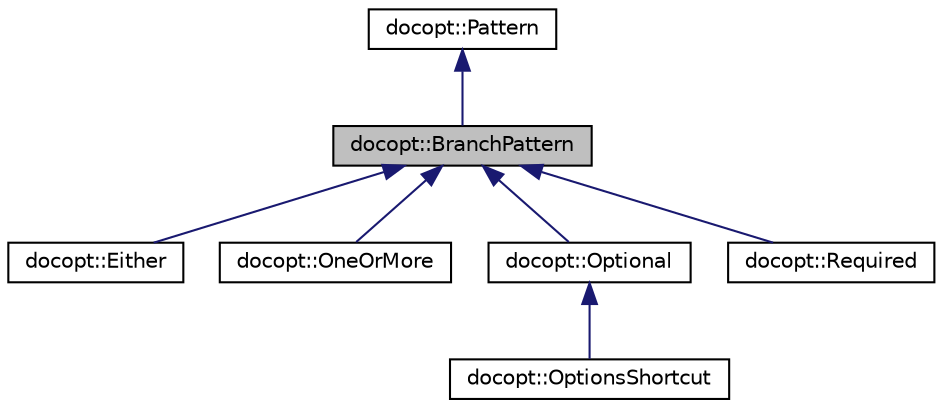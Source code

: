 digraph "docopt::BranchPattern"
{
  edge [fontname="Helvetica",fontsize="10",labelfontname="Helvetica",labelfontsize="10"];
  node [fontname="Helvetica",fontsize="10",shape=record];
  Node0 [label="docopt::BranchPattern",height=0.2,width=0.4,color="black", fillcolor="grey75", style="filled", fontcolor="black"];
  Node1 -> Node0 [dir="back",color="midnightblue",fontsize="10",style="solid",fontname="Helvetica"];
  Node1 [label="docopt::Pattern",height=0.2,width=0.4,color="black", fillcolor="white", style="filled",URL="$classdocopt_1_1Pattern.html"];
  Node0 -> Node2 [dir="back",color="midnightblue",fontsize="10",style="solid",fontname="Helvetica"];
  Node2 [label="docopt::Either",height=0.2,width=0.4,color="black", fillcolor="white", style="filled",URL="$classdocopt_1_1Either.html"];
  Node0 -> Node3 [dir="back",color="midnightblue",fontsize="10",style="solid",fontname="Helvetica"];
  Node3 [label="docopt::OneOrMore",height=0.2,width=0.4,color="black", fillcolor="white", style="filled",URL="$classdocopt_1_1OneOrMore.html"];
  Node0 -> Node4 [dir="back",color="midnightblue",fontsize="10",style="solid",fontname="Helvetica"];
  Node4 [label="docopt::Optional",height=0.2,width=0.4,color="black", fillcolor="white", style="filled",URL="$classdocopt_1_1Optional.html"];
  Node4 -> Node5 [dir="back",color="midnightblue",fontsize="10",style="solid",fontname="Helvetica"];
  Node5 [label="docopt::OptionsShortcut",height=0.2,width=0.4,color="black", fillcolor="white", style="filled",URL="$classdocopt_1_1OptionsShortcut.html"];
  Node0 -> Node6 [dir="back",color="midnightblue",fontsize="10",style="solid",fontname="Helvetica"];
  Node6 [label="docopt::Required",height=0.2,width=0.4,color="black", fillcolor="white", style="filled",URL="$classdocopt_1_1Required.html"];
}
